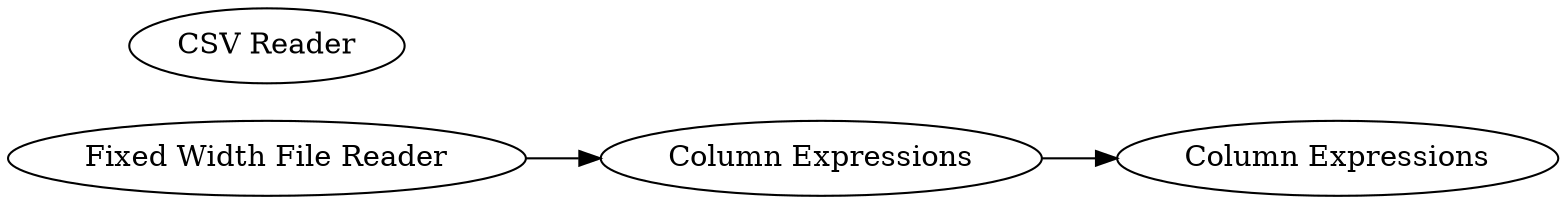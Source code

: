digraph {
	1 [label="Fixed Width File Reader"]
	2 [label="Column Expressions"]
	3 [label="Column Expressions"]
	4 [label="CSV Reader"]
	1 -> 2
	2 -> 3
	rankdir=LR
}
